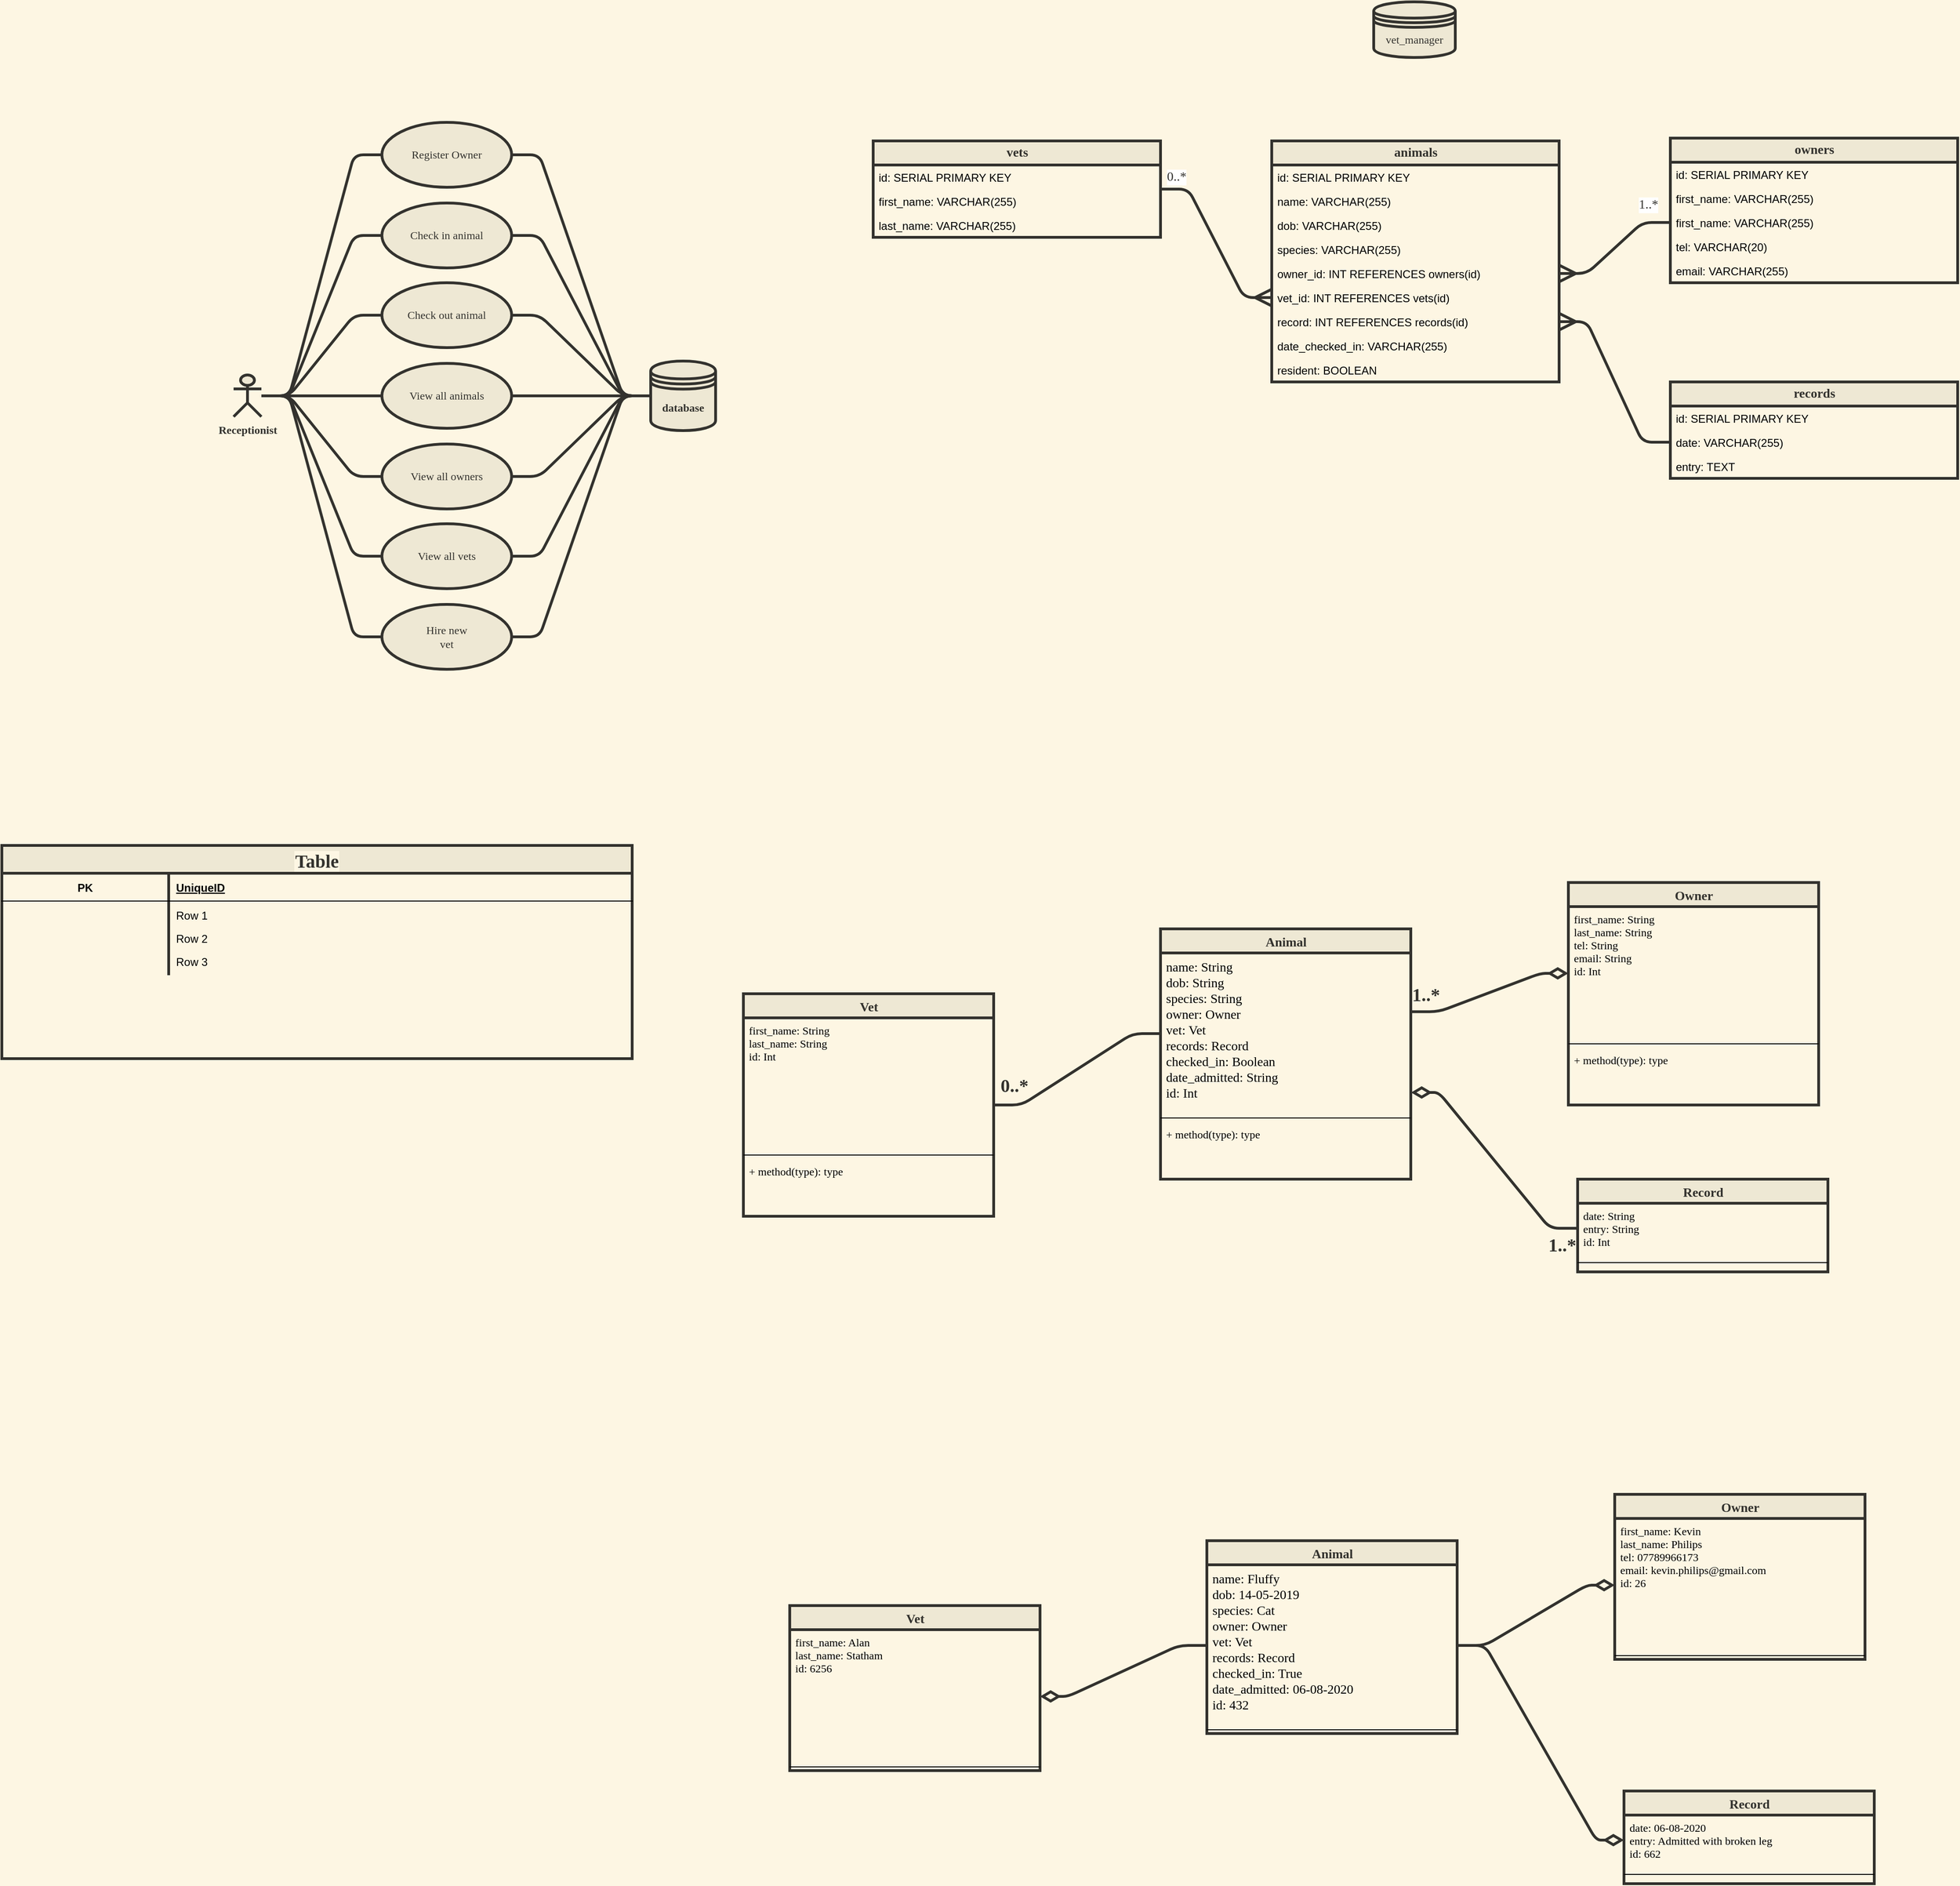 <mxfile version="13.5.1" type="device"><diagram id="C5RBs43oDa-KdzZeNtuy" name="Page-1"><mxGraphModel dx="2243" dy="1272" grid="1" gridSize="10" guides="1" tooltips="1" connect="1" arrows="1" fold="1" page="0" pageScale="1" pageWidth="827" pageHeight="1169" background="#FDF6E3" math="0" shadow="0"><root><mxCell id="WIyWlLk6GJQsqaUBKTNV-0"/><mxCell id="WIyWlLk6GJQsqaUBKTNV-1" parent="WIyWlLk6GJQsqaUBKTNV-0"/><mxCell id="1RXT4D18-en0XoJc-at3-24" style="edgeStyle=entityRelationEdgeStyle;orthogonalLoop=1;jettySize=auto;html=1;entryX=0;entryY=0.5;entryDx=0;entryDy=0;startSize=26;fontFamily=Calibri;fontColor=#33322E;strokeColor=#33322E;strokeWidth=3;sketch=0;endFill=0;endArrow=none;shadow=0;" edge="1" parent="WIyWlLk6GJQsqaUBKTNV-1" source="1RXT4D18-en0XoJc-at3-15" target="1RXT4D18-en0XoJc-at3-16"><mxGeometry relative="1" as="geometry"/></mxCell><mxCell id="1RXT4D18-en0XoJc-at3-25" style="edgeStyle=entityRelationEdgeStyle;orthogonalLoop=1;jettySize=auto;html=1;entryX=0;entryY=0.5;entryDx=0;entryDy=0;startSize=26;fontFamily=Calibri;fontColor=#33322E;strokeColor=#33322E;strokeWidth=3;sketch=0;endFill=0;endArrow=none;shadow=0;" edge="1" parent="WIyWlLk6GJQsqaUBKTNV-1" source="1RXT4D18-en0XoJc-at3-15" target="1RXT4D18-en0XoJc-at3-17"><mxGeometry relative="1" as="geometry"/></mxCell><mxCell id="1RXT4D18-en0XoJc-at3-26" style="edgeStyle=entityRelationEdgeStyle;orthogonalLoop=1;jettySize=auto;html=1;entryX=0;entryY=0.5;entryDx=0;entryDy=0;startSize=26;fontFamily=Calibri;fontColor=#33322E;strokeColor=#33322E;strokeWidth=3;sketch=0;endFill=0;endArrow=none;shadow=0;" edge="1" parent="WIyWlLk6GJQsqaUBKTNV-1" source="1RXT4D18-en0XoJc-at3-15" target="1RXT4D18-en0XoJc-at3-18"><mxGeometry relative="1" as="geometry"/></mxCell><mxCell id="1RXT4D18-en0XoJc-at3-27" style="edgeStyle=entityRelationEdgeStyle;orthogonalLoop=1;jettySize=auto;html=1;entryX=0;entryY=0.5;entryDx=0;entryDy=0;startSize=26;fontFamily=Calibri;fontColor=#33322E;strokeColor=#33322E;strokeWidth=3;sketch=0;endFill=0;endArrow=none;shadow=0;" edge="1" parent="WIyWlLk6GJQsqaUBKTNV-1" source="1RXT4D18-en0XoJc-at3-15" target="1RXT4D18-en0XoJc-at3-19"><mxGeometry relative="1" as="geometry"/></mxCell><mxCell id="1RXT4D18-en0XoJc-at3-28" style="edgeStyle=entityRelationEdgeStyle;orthogonalLoop=1;jettySize=auto;html=1;entryX=0;entryY=0.5;entryDx=0;entryDy=0;startSize=26;fontFamily=Calibri;fontColor=#33322E;strokeColor=#33322E;strokeWidth=3;sketch=0;endFill=0;endArrow=none;shadow=0;" edge="1" parent="WIyWlLk6GJQsqaUBKTNV-1" source="1RXT4D18-en0XoJc-at3-15" target="1RXT4D18-en0XoJc-at3-20"><mxGeometry relative="1" as="geometry"/></mxCell><mxCell id="1RXT4D18-en0XoJc-at3-29" style="edgeStyle=entityRelationEdgeStyle;orthogonalLoop=1;jettySize=auto;html=1;entryX=0;entryY=0.5;entryDx=0;entryDy=0;startSize=26;fontFamily=Calibri;fontColor=#33322E;strokeColor=#33322E;strokeWidth=3;sketch=0;endArrow=none;endFill=0;shadow=0;" edge="1" parent="WIyWlLk6GJQsqaUBKTNV-1" source="1RXT4D18-en0XoJc-at3-15" target="1RXT4D18-en0XoJc-at3-21"><mxGeometry relative="1" as="geometry"/></mxCell><mxCell id="1RXT4D18-en0XoJc-at3-30" style="orthogonalLoop=1;jettySize=auto;html=1;entryX=0;entryY=0.5;entryDx=0;entryDy=0;startSize=26;fontFamily=Calibri;fontColor=#33322E;strokeColor=#33322E;strokeWidth=3;sketch=0;elbow=vertical;endArrow=none;endFill=0;edgeStyle=entityRelationEdgeStyle;shadow=0;" edge="1" parent="WIyWlLk6GJQsqaUBKTNV-1" source="1RXT4D18-en0XoJc-at3-15" target="1RXT4D18-en0XoJc-at3-22"><mxGeometry relative="1" as="geometry"/></mxCell><mxCell id="1RXT4D18-en0XoJc-at3-15" value="&lt;b&gt;Receptionist&lt;br&gt;&lt;/b&gt;" style="shape=umlActor;verticalLabelPosition=bottom;verticalAlign=top;html=1;rounded=1;shadow=0;glass=0;sketch=0;startSize=26;strokeWidth=3;fillColor=#EEE8D4;fontFamily=Calibri;fontColor=#33322E;strokeColor=#33322E;" vertex="1" parent="WIyWlLk6GJQsqaUBKTNV-1"><mxGeometry x="90" y="882.5" width="30" height="45" as="geometry"/></mxCell><mxCell id="1RXT4D18-en0XoJc-at3-43" style="edgeStyle=entityRelationEdgeStyle;sketch=0;orthogonalLoop=1;jettySize=auto;html=1;entryX=0;entryY=0.5;entryDx=0;entryDy=0;startSize=26;endArrow=none;endFill=0;strokeColor=#33322E;strokeWidth=3;fontFamily=Calibri;fontColor=#33322E;shadow=0;" edge="1" parent="WIyWlLk6GJQsqaUBKTNV-1" source="1RXT4D18-en0XoJc-at3-16" target="1RXT4D18-en0XoJc-at3-36"><mxGeometry relative="1" as="geometry"/></mxCell><mxCell id="1RXT4D18-en0XoJc-at3-16" value="Register Owner" style="ellipse;whiteSpace=wrap;html=1;rounded=1;shadow=0;glass=0;sketch=0;startSize=26;strokeWidth=3;fillColor=#EEE8D4;fontFamily=Calibri;fontColor=#33322E;verticalAlign=middle;horizontal=1;labelPosition=center;verticalLabelPosition=middle;align=center;strokeColor=#33322E;" vertex="1" parent="WIyWlLk6GJQsqaUBKTNV-1"><mxGeometry x="250" y="610" width="140" height="70" as="geometry"/></mxCell><mxCell id="1RXT4D18-en0XoJc-at3-42" style="edgeStyle=entityRelationEdgeStyle;sketch=0;orthogonalLoop=1;jettySize=auto;html=1;entryX=0;entryY=0.5;entryDx=0;entryDy=0;startSize=26;endArrow=none;endFill=0;strokeColor=#33322E;strokeWidth=3;fontFamily=Calibri;fontColor=#33322E;shadow=0;" edge="1" parent="WIyWlLk6GJQsqaUBKTNV-1" source="1RXT4D18-en0XoJc-at3-17" target="1RXT4D18-en0XoJc-at3-36"><mxGeometry relative="1" as="geometry"/></mxCell><mxCell id="1RXT4D18-en0XoJc-at3-17" value="Check in animal" style="ellipse;whiteSpace=wrap;html=1;rounded=1;shadow=0;glass=0;sketch=0;startSize=26;strokeWidth=3;fillColor=#EEE8D4;fontFamily=Calibri;fontColor=#33322E;verticalAlign=middle;horizontal=1;labelPosition=center;verticalLabelPosition=middle;align=center;strokeColor=#33322E;" vertex="1" parent="WIyWlLk6GJQsqaUBKTNV-1"><mxGeometry x="250" y="697" width="140" height="70" as="geometry"/></mxCell><mxCell id="1RXT4D18-en0XoJc-at3-41" style="edgeStyle=entityRelationEdgeStyle;sketch=0;orthogonalLoop=1;jettySize=auto;html=1;entryX=0;entryY=0.5;entryDx=0;entryDy=0;startSize=26;endArrow=none;endFill=0;strokeColor=#33322E;strokeWidth=3;fontFamily=Calibri;fontColor=#33322E;shadow=0;" edge="1" parent="WIyWlLk6GJQsqaUBKTNV-1" source="1RXT4D18-en0XoJc-at3-18" target="1RXT4D18-en0XoJc-at3-36"><mxGeometry relative="1" as="geometry"/></mxCell><mxCell id="1RXT4D18-en0XoJc-at3-18" value="Check out animal" style="ellipse;whiteSpace=wrap;html=1;rounded=1;shadow=0;glass=0;sketch=0;startSize=26;strokeWidth=3;fillColor=#EEE8D4;fontFamily=Calibri;fontColor=#33322E;verticalAlign=middle;horizontal=1;labelPosition=center;verticalLabelPosition=middle;align=center;strokeColor=#33322E;" vertex="1" parent="WIyWlLk6GJQsqaUBKTNV-1"><mxGeometry x="250" y="783" width="140" height="70" as="geometry"/></mxCell><mxCell id="1RXT4D18-en0XoJc-at3-40" style="edgeStyle=entityRelationEdgeStyle;sketch=0;orthogonalLoop=1;jettySize=auto;html=1;entryX=0;entryY=0.5;entryDx=0;entryDy=0;startSize=26;endArrow=none;endFill=0;strokeColor=#33322E;strokeWidth=3;fontFamily=Calibri;fontColor=#33322E;shadow=0;" edge="1" parent="WIyWlLk6GJQsqaUBKTNV-1" source="1RXT4D18-en0XoJc-at3-19" target="1RXT4D18-en0XoJc-at3-36"><mxGeometry relative="1" as="geometry"/></mxCell><mxCell id="1RXT4D18-en0XoJc-at3-19" value="View all animals" style="ellipse;whiteSpace=wrap;html=1;rounded=1;shadow=0;glass=0;sketch=0;startSize=26;strokeWidth=3;fillColor=#EEE8D4;fontFamily=Calibri;fontColor=#33322E;verticalAlign=middle;horizontal=1;labelPosition=center;verticalLabelPosition=middle;align=center;strokeColor=#33322E;" vertex="1" parent="WIyWlLk6GJQsqaUBKTNV-1"><mxGeometry x="250" y="870" width="140" height="70" as="geometry"/></mxCell><mxCell id="1RXT4D18-en0XoJc-at3-39" style="edgeStyle=entityRelationEdgeStyle;sketch=0;orthogonalLoop=1;jettySize=auto;html=1;entryX=0;entryY=0.5;entryDx=0;entryDy=0;startSize=26;endArrow=none;endFill=0;strokeColor=#33322E;strokeWidth=3;fontFamily=Calibri;fontColor=#33322E;shadow=0;" edge="1" parent="WIyWlLk6GJQsqaUBKTNV-1" source="1RXT4D18-en0XoJc-at3-20" target="1RXT4D18-en0XoJc-at3-36"><mxGeometry relative="1" as="geometry"/></mxCell><mxCell id="1RXT4D18-en0XoJc-at3-20" value="View all owners" style="ellipse;whiteSpace=wrap;html=1;rounded=1;shadow=0;glass=0;sketch=0;startSize=26;strokeWidth=3;fillColor=#EEE8D4;fontFamily=Calibri;fontColor=#33322E;verticalAlign=middle;horizontal=1;labelPosition=center;verticalLabelPosition=middle;align=center;strokeColor=#33322E;" vertex="1" parent="WIyWlLk6GJQsqaUBKTNV-1"><mxGeometry x="250" y="957" width="140" height="70" as="geometry"/></mxCell><mxCell id="1RXT4D18-en0XoJc-at3-38" style="edgeStyle=entityRelationEdgeStyle;sketch=0;orthogonalLoop=1;jettySize=auto;html=1;entryX=0;entryY=0.5;entryDx=0;entryDy=0;startSize=26;endArrow=none;endFill=0;strokeColor=#33322E;strokeWidth=3;fontFamily=Calibri;fontColor=#33322E;shadow=0;" edge="1" parent="WIyWlLk6GJQsqaUBKTNV-1" source="1RXT4D18-en0XoJc-at3-21" target="1RXT4D18-en0XoJc-at3-36"><mxGeometry relative="1" as="geometry"/></mxCell><mxCell id="1RXT4D18-en0XoJc-at3-21" value="View all vets" style="ellipse;whiteSpace=wrap;html=1;rounded=1;shadow=0;glass=0;sketch=0;startSize=26;strokeWidth=3;fillColor=#EEE8D4;fontFamily=Calibri;fontColor=#33322E;verticalAlign=middle;horizontal=1;labelPosition=center;verticalLabelPosition=middle;align=center;strokeColor=#33322E;" vertex="1" parent="WIyWlLk6GJQsqaUBKTNV-1"><mxGeometry x="250" y="1043" width="140" height="70" as="geometry"/></mxCell><mxCell id="1RXT4D18-en0XoJc-at3-37" style="edgeStyle=entityRelationEdgeStyle;sketch=0;orthogonalLoop=1;jettySize=auto;html=1;entryX=0;entryY=0.5;entryDx=0;entryDy=0;startSize=26;endArrow=none;endFill=0;strokeColor=#33322E;strokeWidth=3;fontFamily=Calibri;fontColor=#33322E;shadow=0;" edge="1" parent="WIyWlLk6GJQsqaUBKTNV-1" source="1RXT4D18-en0XoJc-at3-22" target="1RXT4D18-en0XoJc-at3-36"><mxGeometry relative="1" as="geometry"/></mxCell><mxCell id="1RXT4D18-en0XoJc-at3-22" value="Hire new &lt;br&gt;vet" style="ellipse;whiteSpace=wrap;html=1;rounded=1;shadow=0;glass=0;sketch=0;startSize=26;strokeWidth=3;fillColor=#EEE8D4;fontFamily=Calibri;fontColor=#33322E;verticalAlign=middle;horizontal=1;labelPosition=center;verticalLabelPosition=middle;align=center;strokeColor=#33322E;" vertex="1" parent="WIyWlLk6GJQsqaUBKTNV-1"><mxGeometry x="250" y="1130" width="140" height="70" as="geometry"/></mxCell><mxCell id="1RXT4D18-en0XoJc-at3-36" value="database" style="shape=datastore;whiteSpace=wrap;html=1;rounded=1;shadow=0;glass=0;sketch=0;startSize=26;strokeColor=#33322E;strokeWidth=3;fillColor=#EEE8D4;fontFamily=Calibri;fontColor=#33322E;fontStyle=1" vertex="1" parent="WIyWlLk6GJQsqaUBKTNV-1"><mxGeometry x="540" y="867.5" width="70" height="75" as="geometry"/></mxCell><mxCell id="1RXT4D18-en0XoJc-at3-44" value="vet_manager" style="shape=datastore;whiteSpace=wrap;html=1;rounded=1;shadow=0;glass=0;sketch=0;startSize=26;strokeColor=#33322E;strokeWidth=3;fontFamily=Calibri;fontColor=#33322E;fillColor=#EEE8D4;" vertex="1" parent="WIyWlLk6GJQsqaUBKTNV-1"><mxGeometry x="1320" y="480" width="88" height="60" as="geometry"/></mxCell><mxCell id="1RXT4D18-en0XoJc-at3-56" value="&lt;b style=&quot;font-size: 14px;&quot;&gt;animals&lt;/b&gt;" style="swimlane;fontStyle=0;childLayout=stackLayout;horizontal=1;startSize=26;horizontalStack=0;resizeParent=1;resizeParentMax=0;resizeLast=0;collapsible=1;marginBottom=0;rounded=0;shadow=0;glass=0;sketch=0;strokeColor=#33322E;strokeWidth=3;fontFamily=Calibri;fontColor=#33322E;html=1;fontSize=14;fillColor=#EEE8D4;" vertex="1" parent="WIyWlLk6GJQsqaUBKTNV-1"><mxGeometry x="1210" y="630" width="310" height="260" as="geometry"><mxRectangle x="880" y="630" width="50" height="26" as="alternateBounds"/></mxGeometry></mxCell><mxCell id="1RXT4D18-en0XoJc-at3-57" value="id: SERIAL PRIMARY KEY" style="text;strokeColor=none;fillColor=none;align=left;verticalAlign=top;spacingLeft=4;spacingRight=4;overflow=hidden;rotatable=0;points=[[0,0.5],[1,0.5]];portConstraint=eastwest;" vertex="1" parent="1RXT4D18-en0XoJc-at3-56"><mxGeometry y="26" width="310" height="26" as="geometry"/></mxCell><mxCell id="1RXT4D18-en0XoJc-at3-58" value="name: VARCHAR(255)" style="text;strokeColor=none;fillColor=none;align=left;verticalAlign=top;spacingLeft=4;spacingRight=4;overflow=hidden;rotatable=0;points=[[0,0.5],[1,0.5]];portConstraint=eastwest;" vertex="1" parent="1RXT4D18-en0XoJc-at3-56"><mxGeometry y="52" width="310" height="26" as="geometry"/></mxCell><mxCell id="1RXT4D18-en0XoJc-at3-59" value="dob: VARCHAR(255)" style="text;strokeColor=none;fillColor=none;align=left;verticalAlign=top;spacingLeft=4;spacingRight=4;overflow=hidden;rotatable=0;points=[[0,0.5],[1,0.5]];portConstraint=eastwest;" vertex="1" parent="1RXT4D18-en0XoJc-at3-56"><mxGeometry y="78" width="310" height="26" as="geometry"/></mxCell><mxCell id="1RXT4D18-en0XoJc-at3-60" value="species: VARCHAR(255)" style="text;strokeColor=none;fillColor=none;align=left;verticalAlign=top;spacingLeft=4;spacingRight=4;overflow=hidden;rotatable=0;points=[[0,0.5],[1,0.5]];portConstraint=eastwest;" vertex="1" parent="1RXT4D18-en0XoJc-at3-56"><mxGeometry y="104" width="310" height="26" as="geometry"/></mxCell><mxCell id="1RXT4D18-en0XoJc-at3-61" value="owner_id: INT REFERENCES owners(id)" style="text;strokeColor=none;fillColor=none;align=left;verticalAlign=top;spacingLeft=4;spacingRight=4;overflow=hidden;rotatable=0;points=[[0,0.5],[1,0.5]];portConstraint=eastwest;" vertex="1" parent="1RXT4D18-en0XoJc-at3-56"><mxGeometry y="130" width="310" height="26" as="geometry"/></mxCell><mxCell id="1RXT4D18-en0XoJc-at3-62" value="vet_id: INT REFERENCES vets(id)" style="text;strokeColor=none;fillColor=none;align=left;verticalAlign=top;spacingLeft=4;spacingRight=4;overflow=hidden;rotatable=0;points=[[0,0.5],[1,0.5]];portConstraint=eastwest;" vertex="1" parent="1RXT4D18-en0XoJc-at3-56"><mxGeometry y="156" width="310" height="26" as="geometry"/></mxCell><mxCell id="1RXT4D18-en0XoJc-at3-63" value="record: INT REFERENCES records(id)" style="text;strokeColor=none;fillColor=none;align=left;verticalAlign=top;spacingLeft=4;spacingRight=4;overflow=hidden;rotatable=0;points=[[0,0.5],[1,0.5]];portConstraint=eastwest;" vertex="1" parent="1RXT4D18-en0XoJc-at3-56"><mxGeometry y="182" width="310" height="26" as="geometry"/></mxCell><mxCell id="1RXT4D18-en0XoJc-at3-76" value="date_checked_in: VARCHAR(255)" style="text;strokeColor=none;fillColor=none;align=left;verticalAlign=top;spacingLeft=4;spacingRight=4;overflow=hidden;rotatable=0;points=[[0,0.5],[1,0.5]];portConstraint=eastwest;" vertex="1" parent="1RXT4D18-en0XoJc-at3-56"><mxGeometry y="208" width="310" height="26" as="geometry"/></mxCell><mxCell id="1RXT4D18-en0XoJc-at3-77" value="resident: BOOLEAN" style="text;strokeColor=none;fillColor=none;align=left;verticalAlign=top;spacingLeft=4;spacingRight=4;overflow=hidden;rotatable=0;points=[[0,0.5],[1,0.5]];portConstraint=eastwest;" vertex="1" parent="1RXT4D18-en0XoJc-at3-56"><mxGeometry y="234" width="310" height="26" as="geometry"/></mxCell><mxCell id="1RXT4D18-en0XoJc-at3-80" style="edgeStyle=entityRelationEdgeStyle;sketch=0;orthogonalLoop=1;jettySize=auto;html=1;entryX=0;entryY=0.5;entryDx=0;entryDy=0;shadow=0;startSize=26;endArrow=ERmany;endFill=0;strokeColor=#33322E;strokeWidth=3;fontFamily=Calibri;fontSize=14;fontColor=#33322E;endSize=14;" edge="1" parent="WIyWlLk6GJQsqaUBKTNV-1" source="1RXT4D18-en0XoJc-at3-52" target="1RXT4D18-en0XoJc-at3-62"><mxGeometry relative="1" as="geometry"/></mxCell><mxCell id="1RXT4D18-en0XoJc-at3-84" value="0..*" style="edgeLabel;html=1;align=center;verticalAlign=middle;resizable=0;points=[];fontSize=14;fontFamily=Calibri;fontColor=#33322E;" vertex="1" connectable="0" parent="1RXT4D18-en0XoJc-at3-80"><mxGeometry x="-0.82" y="1" relative="1" as="geometry"><mxPoint y="-12" as="offset"/></mxGeometry></mxCell><mxCell id="1RXT4D18-en0XoJc-at3-52" value="&lt;b style=&quot;font-size: 14px;&quot;&gt;vets&lt;/b&gt;" style="swimlane;fontStyle=0;childLayout=stackLayout;horizontal=1;startSize=26;horizontalStack=0;resizeParent=1;resizeParentMax=0;resizeLast=0;collapsible=1;marginBottom=0;rounded=0;shadow=0;glass=0;sketch=0;strokeColor=#33322E;strokeWidth=3;fontFamily=Calibri;fontColor=#33322E;html=1;fontSize=14;fillColor=#EEE8D4;" vertex="1" parent="WIyWlLk6GJQsqaUBKTNV-1"><mxGeometry x="780" y="630" width="310" height="104" as="geometry"><mxRectangle x="880" y="630" width="50" height="26" as="alternateBounds"/></mxGeometry></mxCell><mxCell id="1RXT4D18-en0XoJc-at3-53" value="id: SERIAL PRIMARY KEY" style="text;strokeColor=none;fillColor=none;align=left;verticalAlign=top;spacingLeft=4;spacingRight=4;overflow=hidden;rotatable=0;points=[[0,0.5],[1,0.5]];portConstraint=eastwest;" vertex="1" parent="1RXT4D18-en0XoJc-at3-52"><mxGeometry y="26" width="310" height="26" as="geometry"/></mxCell><mxCell id="1RXT4D18-en0XoJc-at3-54" value="first_name: VARCHAR(255)" style="text;strokeColor=none;fillColor=none;align=left;verticalAlign=top;spacingLeft=4;spacingRight=4;overflow=hidden;rotatable=0;points=[[0,0.5],[1,0.5]];portConstraint=eastwest;" vertex="1" parent="1RXT4D18-en0XoJc-at3-52"><mxGeometry y="52" width="310" height="26" as="geometry"/></mxCell><mxCell id="1RXT4D18-en0XoJc-at3-55" value="last_name: VARCHAR(255)" style="text;strokeColor=none;fillColor=none;align=left;verticalAlign=top;spacingLeft=4;spacingRight=4;overflow=hidden;rotatable=0;points=[[0,0.5],[1,0.5]];portConstraint=eastwest;" vertex="1" parent="1RXT4D18-en0XoJc-at3-52"><mxGeometry y="78" width="310" height="26" as="geometry"/></mxCell><mxCell id="1RXT4D18-en0XoJc-at3-68" value="&lt;b style=&quot;font-size: 14px;&quot;&gt;owners&lt;/b&gt;" style="swimlane;fontStyle=0;childLayout=stackLayout;horizontal=1;startSize=26;horizontalStack=0;resizeParent=1;resizeParentMax=0;resizeLast=0;collapsible=1;marginBottom=0;rounded=0;shadow=0;glass=0;sketch=0;strokeColor=#33322E;strokeWidth=3;fontFamily=Calibri;fontColor=#33322E;html=1;fontSize=14;fillColor=#EEE8D4;" vertex="1" parent="WIyWlLk6GJQsqaUBKTNV-1"><mxGeometry x="1640" y="627" width="310" height="156" as="geometry"><mxRectangle x="880" y="630" width="50" height="26" as="alternateBounds"/></mxGeometry></mxCell><mxCell id="1RXT4D18-en0XoJc-at3-69" value="id: SERIAL PRIMARY KEY" style="text;strokeColor=none;fillColor=none;align=left;verticalAlign=top;spacingLeft=4;spacingRight=4;overflow=hidden;rotatable=0;points=[[0,0.5],[1,0.5]];portConstraint=eastwest;" vertex="1" parent="1RXT4D18-en0XoJc-at3-68"><mxGeometry y="26" width="310" height="26" as="geometry"/></mxCell><mxCell id="1RXT4D18-en0XoJc-at3-70" value="first_name: VARCHAR(255)" style="text;strokeColor=none;fillColor=none;align=left;verticalAlign=top;spacingLeft=4;spacingRight=4;overflow=hidden;rotatable=0;points=[[0,0.5],[1,0.5]];portConstraint=eastwest;" vertex="1" parent="1RXT4D18-en0XoJc-at3-68"><mxGeometry y="52" width="310" height="26" as="geometry"/></mxCell><mxCell id="1RXT4D18-en0XoJc-at3-71" value="first_name: VARCHAR(255)" style="text;strokeColor=none;fillColor=none;align=left;verticalAlign=top;spacingLeft=4;spacingRight=4;overflow=hidden;rotatable=0;points=[[0,0.5],[1,0.5]];portConstraint=eastwest;" vertex="1" parent="1RXT4D18-en0XoJc-at3-68"><mxGeometry y="78" width="310" height="26" as="geometry"/></mxCell><mxCell id="1RXT4D18-en0XoJc-at3-72" value="tel: VARCHAR(20)" style="text;strokeColor=none;fillColor=none;align=left;verticalAlign=top;spacingLeft=4;spacingRight=4;overflow=hidden;rotatable=0;points=[[0,0.5],[1,0.5]];portConstraint=eastwest;" vertex="1" parent="1RXT4D18-en0XoJc-at3-68"><mxGeometry y="104" width="310" height="26" as="geometry"/></mxCell><mxCell id="1RXT4D18-en0XoJc-at3-73" value="email: VARCHAR(255)" style="text;strokeColor=none;fillColor=none;align=left;verticalAlign=top;spacingLeft=4;spacingRight=4;overflow=hidden;rotatable=0;points=[[0,0.5],[1,0.5]];portConstraint=eastwest;" vertex="1" parent="1RXT4D18-en0XoJc-at3-68"><mxGeometry y="130" width="310" height="26" as="geometry"/></mxCell><mxCell id="1RXT4D18-en0XoJc-at3-83" style="edgeStyle=entityRelationEdgeStyle;sketch=0;orthogonalLoop=1;jettySize=auto;html=1;shadow=0;startSize=38;endArrow=ERmany;endFill=0;strokeColor=#33322E;strokeWidth=3;fontFamily=Calibri;fontSize=14;fontColor=#33322E;endSize=14;" edge="1" parent="WIyWlLk6GJQsqaUBKTNV-1" source="1RXT4D18-en0XoJc-at3-71" target="1RXT4D18-en0XoJc-at3-61"><mxGeometry relative="1" as="geometry"/></mxCell><mxCell id="1RXT4D18-en0XoJc-at3-85" value="1..*" style="edgeLabel;html=1;align=center;verticalAlign=middle;resizable=0;points=[];fontSize=14;fontFamily=Calibri;fontColor=#33322E;" vertex="1" connectable="0" parent="WIyWlLk6GJQsqaUBKTNV-1"><mxGeometry x="1119.997" y="670.0" as="geometry"><mxPoint x="496" y="29" as="offset"/></mxGeometry></mxCell><mxCell id="1RXT4D18-en0XoJc-at3-98" style="sketch=0;orthogonalLoop=1;jettySize=auto;html=1;shadow=0;startArrow=none;startFill=0;startSize=39;endArrow=diamondThin;endFill=0;endSize=14;strokeColor=#33322E;strokeWidth=3;fontFamily=Calibri;fontSize=14;fontColor=#33322E;edgeStyle=entityRelationEdgeStyle;entryX=0;entryY=0.5;entryDx=0;entryDy=0;exitX=1.001;exitY=0.364;exitDx=0;exitDy=0;exitPerimeter=0;" edge="1" parent="WIyWlLk6GJQsqaUBKTNV-1" source="1RXT4D18-en0XoJc-at3-87" target="1RXT4D18-en0XoJc-at3-91"><mxGeometry relative="1" as="geometry"><mxPoint x="1420" y="1580" as="sourcePoint"/><mxPoint x="1340" y="1700" as="targetPoint"/></mxGeometry></mxCell><mxCell id="1RXT4D18-en0XoJc-at3-99" value="&lt;b&gt;&lt;font style=&quot;font-size: 20px&quot;&gt;1..*&lt;/font&gt;&lt;/b&gt;" style="edgeLabel;html=1;align=center;verticalAlign=middle;resizable=0;points=[];fontSize=14;fontFamily=Calibri;fontColor=#33322E;labelBackgroundColor=#FDF6E3;" vertex="1" connectable="0" parent="1RXT4D18-en0XoJc-at3-98"><mxGeometry x="-0.798" y="-4" relative="1" as="geometry"><mxPoint x="-3" y="-24" as="offset"/></mxGeometry></mxCell><mxCell id="1RXT4D18-en0XoJc-at3-100" style="edgeStyle=entityRelationEdgeStyle;sketch=0;orthogonalLoop=1;jettySize=auto;html=1;entryX=0;entryY=0.5;entryDx=0;entryDy=0;shadow=0;startArrow=none;startFill=0;startSize=39;endArrow=none;endFill=0;endSize=14;strokeColor=#33322E;strokeWidth=3;fontFamily=Calibri;fontSize=14;fontColor=#33322E;" edge="1" parent="WIyWlLk6GJQsqaUBKTNV-1" source="1RXT4D18-en0XoJc-at3-94" target="1RXT4D18-en0XoJc-at3-87"><mxGeometry relative="1" as="geometry"/></mxCell><mxCell id="1RXT4D18-en0XoJc-at3-103" value="&lt;font style=&quot;font-size: 20px&quot;&gt;0..*&lt;/font&gt;" style="edgeLabel;html=1;align=center;verticalAlign=middle;resizable=0;points=[];fontSize=14;fontFamily=Calibri;fontColor=#33322E;labelBackgroundColor=#FDF6E3;fontStyle=1" vertex="1" connectable="0" parent="1RXT4D18-en0XoJc-at3-100"><mxGeometry x="-0.817" y="-1" relative="1" as="geometry"><mxPoint x="3.53" y="-23" as="offset"/></mxGeometry></mxCell><mxCell id="1RXT4D18-en0XoJc-at3-90" value="Owner" style="swimlane;fontStyle=1;align=center;verticalAlign=top;childLayout=stackLayout;horizontal=1;startSize=26;horizontalStack=0;resizeParent=1;resizeParentMax=0;resizeLast=0;collapsible=1;marginBottom=0;rounded=0;shadow=0;glass=0;sketch=0;strokeColor=#33322E;strokeWidth=3;fontFamily=Calibri;fontSize=14;fontColor=#33322E;html=1;fillColor=#EEE8D4;" vertex="1" parent="WIyWlLk6GJQsqaUBKTNV-1"><mxGeometry x="1530" y="1430" width="270" height="240" as="geometry"/></mxCell><mxCell id="1RXT4D18-en0XoJc-at3-91" value="first_name: String&#10;last_name: String&#10;tel: String&#10;email: String&#10;id: Int" style="text;strokeColor=none;fillColor=none;align=left;verticalAlign=top;spacingLeft=4;spacingRight=4;overflow=hidden;rotatable=0;points=[[0,0.5],[1,0.5]];portConstraint=eastwest;spacingBottom=0;fontFamily=Calibri;" vertex="1" parent="1RXT4D18-en0XoJc-at3-90"><mxGeometry y="26" width="270" height="144" as="geometry"/></mxCell><mxCell id="1RXT4D18-en0XoJc-at3-92" value="" style="line;strokeWidth=1;fillColor=none;align=left;verticalAlign=middle;spacingTop=-1;spacingLeft=3;spacingRight=3;rotatable=0;labelPosition=right;points=[];portConstraint=eastwest;" vertex="1" parent="1RXT4D18-en0XoJc-at3-90"><mxGeometry y="170" width="270" height="8" as="geometry"/></mxCell><mxCell id="1RXT4D18-en0XoJc-at3-93" value="+ method(type): type" style="text;strokeColor=none;fillColor=none;align=left;verticalAlign=top;spacingLeft=4;spacingRight=4;overflow=hidden;rotatable=0;points=[[0,0.5],[1,0.5]];portConstraint=eastwest;fontFamily=Calibri;" vertex="1" parent="1RXT4D18-en0XoJc-at3-90"><mxGeometry y="178" width="270" height="62" as="geometry"/></mxCell><mxCell id="1RXT4D18-en0XoJc-at3-94" value="Vet" style="swimlane;fontStyle=1;align=center;verticalAlign=top;childLayout=stackLayout;horizontal=1;startSize=26;horizontalStack=0;resizeParent=1;resizeParentMax=0;resizeLast=0;collapsible=1;marginBottom=0;rounded=0;shadow=0;glass=0;sketch=0;strokeColor=#33322E;strokeWidth=3;fontFamily=Calibri;fontSize=14;fontColor=#33322E;html=1;fillColor=#EEE8D4;" vertex="1" parent="WIyWlLk6GJQsqaUBKTNV-1"><mxGeometry x="640" y="1550" width="270" height="240" as="geometry"/></mxCell><mxCell id="1RXT4D18-en0XoJc-at3-95" value="first_name: String&#10;last_name: String&#10;id: Int" style="text;strokeColor=none;fillColor=none;align=left;verticalAlign=top;spacingLeft=4;spacingRight=4;overflow=hidden;rotatable=0;points=[[0,0.5],[1,0.5]];portConstraint=eastwest;spacingBottom=0;fontFamily=Calibri;" vertex="1" parent="1RXT4D18-en0XoJc-at3-94"><mxGeometry y="26" width="270" height="144" as="geometry"/></mxCell><mxCell id="1RXT4D18-en0XoJc-at3-96" value="" style="line;strokeWidth=1;fillColor=none;align=left;verticalAlign=middle;spacingTop=-1;spacingLeft=3;spacingRight=3;rotatable=0;labelPosition=right;points=[];portConstraint=eastwest;" vertex="1" parent="1RXT4D18-en0XoJc-at3-94"><mxGeometry y="170" width="270" height="8" as="geometry"/></mxCell><mxCell id="1RXT4D18-en0XoJc-at3-97" value="+ method(type): type" style="text;strokeColor=none;fillColor=none;align=left;verticalAlign=top;spacingLeft=4;spacingRight=4;overflow=hidden;rotatable=0;points=[[0,0.5],[1,0.5]];portConstraint=eastwest;fontFamily=Calibri;" vertex="1" parent="1RXT4D18-en0XoJc-at3-94"><mxGeometry y="178" width="270" height="62" as="geometry"/></mxCell><mxCell id="1RXT4D18-en0XoJc-at3-104" value="&lt;b style=&quot;font-size: 14px&quot;&gt;records&lt;/b&gt;" style="swimlane;fontStyle=0;childLayout=stackLayout;horizontal=1;startSize=26;horizontalStack=0;resizeParent=1;resizeParentMax=0;resizeLast=0;collapsible=1;marginBottom=0;rounded=0;shadow=0;glass=0;sketch=0;strokeColor=#33322E;strokeWidth=3;fontFamily=Calibri;fontColor=#33322E;html=1;fontSize=14;fillColor=#EEE8D4;" vertex="1" parent="WIyWlLk6GJQsqaUBKTNV-1"><mxGeometry x="1640" y="890" width="310" height="104" as="geometry"><mxRectangle x="880" y="630" width="50" height="26" as="alternateBounds"/></mxGeometry></mxCell><mxCell id="1RXT4D18-en0XoJc-at3-105" value="id: SERIAL PRIMARY KEY" style="text;strokeColor=none;fillColor=none;align=left;verticalAlign=top;spacingLeft=4;spacingRight=4;overflow=hidden;rotatable=0;points=[[0,0.5],[1,0.5]];portConstraint=eastwest;" vertex="1" parent="1RXT4D18-en0XoJc-at3-104"><mxGeometry y="26" width="310" height="26" as="geometry"/></mxCell><mxCell id="1RXT4D18-en0XoJc-at3-107" value="date: VARCHAR(255)" style="text;strokeColor=none;fillColor=none;align=left;verticalAlign=top;spacingLeft=4;spacingRight=4;overflow=hidden;rotatable=0;points=[[0,0.5],[1,0.5]];portConstraint=eastwest;" vertex="1" parent="1RXT4D18-en0XoJc-at3-104"><mxGeometry y="52" width="310" height="26" as="geometry"/></mxCell><mxCell id="1RXT4D18-en0XoJc-at3-108" value="entry: TEXT" style="text;strokeColor=none;fillColor=none;align=left;verticalAlign=top;spacingLeft=4;spacingRight=4;overflow=hidden;rotatable=0;points=[[0,0.5],[1,0.5]];portConstraint=eastwest;" vertex="1" parent="1RXT4D18-en0XoJc-at3-104"><mxGeometry y="78" width="310" height="26" as="geometry"/></mxCell><mxCell id="1RXT4D18-en0XoJc-at3-110" style="edgeStyle=entityRelationEdgeStyle;sketch=0;orthogonalLoop=1;jettySize=auto;html=1;shadow=0;startArrow=none;startFill=0;startSize=39;endArrow=ERmany;endFill=0;endSize=14;strokeColor=#33322E;strokeWidth=3;fontFamily=Calibri;fontSize=14;fontColor=#33322E;" edge="1" parent="WIyWlLk6GJQsqaUBKTNV-1" source="1RXT4D18-en0XoJc-at3-107" target="1RXT4D18-en0XoJc-at3-63"><mxGeometry relative="1" as="geometry"/></mxCell><mxCell id="1RXT4D18-en0XoJc-at3-117" style="sketch=0;orthogonalLoop=1;jettySize=auto;html=1;shadow=0;startArrow=diamondThin;startFill=0;endArrow=none;endFill=0;strokeColor=#33322E;strokeWidth=3;fontFamily=Calibri;fontSize=14;fontColor=#33322E;edgeStyle=entityRelationEdgeStyle;jumpSize=6;jumpStyle=none;anchorPointDirection=1;snapToPoint=0;fixDash=0;editable=1;bendable=1;comic=0;arcSize=20;endSize=14;targetPerimeterSpacing=0;startSize=14;exitX=1.001;exitY=0.865;exitDx=0;exitDy=0;exitPerimeter=0;entryX=0;entryY=0.5;entryDx=0;entryDy=0;" edge="1" parent="WIyWlLk6GJQsqaUBKTNV-1" source="1RXT4D18-en0XoJc-at3-87" target="1RXT4D18-en0XoJc-at3-112"><mxGeometry relative="1" as="geometry"><mxPoint x="1370" y="1660" as="sourcePoint"/><mxPoint x="1380" y="1850" as="targetPoint"/></mxGeometry></mxCell><mxCell id="1RXT4D18-en0XoJc-at3-119" value="1..*" style="edgeLabel;html=1;align=center;verticalAlign=middle;resizable=0;points=[];fontSize=20;fontFamily=Calibri;fontColor=#33322E;fontStyle=1;labelBackgroundColor=#FDF6E3;" vertex="1" connectable="0" parent="1RXT4D18-en0XoJc-at3-117"><mxGeometry x="0.827" y="5" relative="1" as="geometry"><mxPoint x="4.86" y="22" as="offset"/></mxGeometry></mxCell><mxCell id="1RXT4D18-en0XoJc-at3-86" value="Animal" style="swimlane;fontStyle=1;align=center;verticalAlign=top;childLayout=stackLayout;horizontal=1;startSize=26;horizontalStack=0;resizeParent=1;resizeParentMax=0;resizeLast=0;collapsible=1;marginBottom=0;rounded=0;shadow=0;glass=0;sketch=0;strokeColor=#33322E;strokeWidth=3;fontFamily=Calibri;fontSize=14;fontColor=#33322E;html=1;fillColor=#EEE8D4;" vertex="1" parent="WIyWlLk6GJQsqaUBKTNV-1"><mxGeometry x="1090" y="1480" width="270" height="270" as="geometry"/></mxCell><mxCell id="1RXT4D18-en0XoJc-at3-87" value="name: String&#10;dob: String&#10;species: String&#10;owner: Owner&#10;vet: Vet&#10;records: Record&#10;checked_in: Boolean&#10;date_admitted: String&#10;id: Int" style="text;strokeColor=none;fillColor=none;align=left;verticalAlign=top;spacingLeft=4;spacingRight=4;overflow=hidden;rotatable=0;points=[[0,0.5],[1,0.5]];portConstraint=eastwest;spacingBottom=0;perimeterSpacing=0;fontFamily=Calibri;fontSize=14;" vertex="1" parent="1RXT4D18-en0XoJc-at3-86"><mxGeometry y="26" width="270" height="174" as="geometry"/></mxCell><mxCell id="1RXT4D18-en0XoJc-at3-88" value="" style="line;strokeWidth=1;fillColor=none;align=left;verticalAlign=middle;spacingTop=-1;spacingLeft=3;spacingRight=3;rotatable=0;labelPosition=right;points=[];portConstraint=eastwest;" vertex="1" parent="1RXT4D18-en0XoJc-at3-86"><mxGeometry y="200" width="270" height="8" as="geometry"/></mxCell><mxCell id="1RXT4D18-en0XoJc-at3-89" value="+ method(type): type" style="text;strokeColor=none;fillColor=none;align=left;verticalAlign=top;spacingLeft=4;spacingRight=4;overflow=hidden;rotatable=0;points=[[0,0.5],[1,0.5]];portConstraint=eastwest;fontFamily=Calibri;" vertex="1" parent="1RXT4D18-en0XoJc-at3-86"><mxGeometry y="208" width="270" height="62" as="geometry"/></mxCell><mxCell id="1RXT4D18-en0XoJc-at3-111" value="Record" style="swimlane;fontStyle=1;align=center;verticalAlign=top;childLayout=stackLayout;horizontal=1;startSize=26;horizontalStack=0;resizeParent=1;resizeParentMax=0;resizeLast=0;collapsible=1;marginBottom=0;rounded=0;shadow=0;glass=0;sketch=0;strokeColor=#33322E;strokeWidth=3;fontFamily=Calibri;fontSize=14;fontColor=#33322E;html=1;fillColor=#EEE8D4;" vertex="1" parent="WIyWlLk6GJQsqaUBKTNV-1"><mxGeometry x="1540" y="1750" width="270" height="100" as="geometry"/></mxCell><mxCell id="1RXT4D18-en0XoJc-at3-112" value="date: String&#10;entry: String&#10;id: Int" style="text;strokeColor=none;fillColor=none;align=left;verticalAlign=top;spacingLeft=4;spacingRight=4;overflow=hidden;rotatable=0;points=[[0,0.5],[1,0.5]];portConstraint=eastwest;spacingBottom=0;fontFamily=Calibri;" vertex="1" parent="1RXT4D18-en0XoJc-at3-111"><mxGeometry y="26" width="270" height="54" as="geometry"/></mxCell><mxCell id="1RXT4D18-en0XoJc-at3-113" value="" style="line;strokeWidth=1;fillColor=none;align=left;verticalAlign=middle;spacingTop=-1;spacingLeft=3;spacingRight=3;rotatable=0;labelPosition=right;points=[];portConstraint=eastwest;fontFamily=Calibri;" vertex="1" parent="1RXT4D18-en0XoJc-at3-111"><mxGeometry y="80" width="270" height="20" as="geometry"/></mxCell><mxCell id="1RXT4D18-en0XoJc-at3-124" value="Owner" style="swimlane;fontStyle=1;align=center;verticalAlign=top;childLayout=stackLayout;horizontal=1;startSize=26;horizontalStack=0;resizeParent=1;resizeParentMax=0;resizeLast=0;collapsible=1;marginBottom=0;rounded=0;shadow=0;glass=0;sketch=0;strokeColor=#33322E;strokeWidth=3;fontFamily=Calibri;fontSize=14;fontColor=#33322E;html=1;fillColor=#EEE8D4;" vertex="1" parent="WIyWlLk6GJQsqaUBKTNV-1"><mxGeometry x="1580" y="2090" width="270" height="178" as="geometry"/></mxCell><mxCell id="1RXT4D18-en0XoJc-at3-125" value="first_name: Kevin&#10;last_name: Philips&#10;tel: 07789966173&#10;email: kevin.philips@gmail.com&#10;id: 26" style="text;strokeColor=none;fillColor=none;align=left;verticalAlign=top;spacingLeft=4;spacingRight=4;overflow=hidden;rotatable=0;points=[[0,0.5],[1,0.5]];portConstraint=eastwest;spacingBottom=0;fontFamily=Calibri;" vertex="1" parent="1RXT4D18-en0XoJc-at3-124"><mxGeometry y="26" width="270" height="144" as="geometry"/></mxCell><mxCell id="1RXT4D18-en0XoJc-at3-126" value="" style="line;strokeWidth=1;fillColor=none;align=left;verticalAlign=middle;spacingTop=-1;spacingLeft=3;spacingRight=3;rotatable=0;labelPosition=right;points=[];portConstraint=eastwest;" vertex="1" parent="1RXT4D18-en0XoJc-at3-124"><mxGeometry y="170" width="270" height="8" as="geometry"/></mxCell><mxCell id="1RXT4D18-en0XoJc-at3-128" value="Vet" style="swimlane;fontStyle=1;align=center;verticalAlign=top;childLayout=stackLayout;horizontal=1;startSize=26;horizontalStack=0;resizeParent=1;resizeParentMax=0;resizeLast=0;collapsible=1;marginBottom=0;rounded=0;shadow=0;glass=0;sketch=0;strokeColor=#33322E;strokeWidth=3;fontFamily=Calibri;fontSize=14;fontColor=#33322E;html=1;fillColor=#EEE8D4;" vertex="1" parent="WIyWlLk6GJQsqaUBKTNV-1"><mxGeometry x="690" y="2210" width="270" height="178" as="geometry"/></mxCell><mxCell id="1RXT4D18-en0XoJc-at3-129" value="first_name: Alan&#10;last_name: Statham&#10;id: 6256" style="text;strokeColor=none;fillColor=none;align=left;verticalAlign=top;spacingLeft=4;spacingRight=4;overflow=hidden;rotatable=0;points=[[0,0.5],[1,0.5]];portConstraint=eastwest;spacingBottom=0;fontFamily=Calibri;" vertex="1" parent="1RXT4D18-en0XoJc-at3-128"><mxGeometry y="26" width="270" height="144" as="geometry"/></mxCell><mxCell id="1RXT4D18-en0XoJc-at3-130" value="" style="line;strokeWidth=1;fillColor=none;align=left;verticalAlign=middle;spacingTop=-1;spacingLeft=3;spacingRight=3;rotatable=0;labelPosition=right;points=[];portConstraint=eastwest;" vertex="1" parent="1RXT4D18-en0XoJc-at3-128"><mxGeometry y="170" width="270" height="8" as="geometry"/></mxCell><mxCell id="1RXT4D18-en0XoJc-at3-134" value="Animal" style="swimlane;fontStyle=1;align=center;verticalAlign=top;childLayout=stackLayout;horizontal=1;startSize=26;horizontalStack=0;resizeParent=1;resizeParentMax=0;resizeLast=0;collapsible=1;marginBottom=0;rounded=0;shadow=0;glass=0;sketch=0;strokeColor=#33322E;strokeWidth=3;fontFamily=Calibri;fontSize=14;fontColor=#33322E;html=1;fillColor=#EEE8D4;" vertex="1" parent="WIyWlLk6GJQsqaUBKTNV-1"><mxGeometry x="1140" y="2140" width="270" height="208" as="geometry"/></mxCell><mxCell id="1RXT4D18-en0XoJc-at3-135" value="name: Fluffy&#10;dob: 14-05-2019&#10;species: Cat&#10;owner: Owner&#10;vet: Vet&#10;records: Record&#10;checked_in: True&#10;date_admitted: 06-08-2020&#10;id: 432" style="text;strokeColor=none;fillColor=none;align=left;verticalAlign=top;spacingLeft=4;spacingRight=4;overflow=hidden;rotatable=0;points=[[0,0.5],[1,0.5]];portConstraint=eastwest;spacingBottom=0;perimeterSpacing=0;fontFamily=Calibri;fontSize=14;" vertex="1" parent="1RXT4D18-en0XoJc-at3-134"><mxGeometry y="26" width="270" height="174" as="geometry"/></mxCell><mxCell id="1RXT4D18-en0XoJc-at3-136" value="" style="line;strokeWidth=1;fillColor=none;align=left;verticalAlign=middle;spacingTop=-1;spacingLeft=3;spacingRight=3;rotatable=0;labelPosition=right;points=[];portConstraint=eastwest;" vertex="1" parent="1RXT4D18-en0XoJc-at3-134"><mxGeometry y="200" width="270" height="8" as="geometry"/></mxCell><mxCell id="1RXT4D18-en0XoJc-at3-138" value="Record" style="swimlane;fontStyle=1;align=center;verticalAlign=top;childLayout=stackLayout;horizontal=1;startSize=26;horizontalStack=0;resizeParent=1;resizeParentMax=0;resizeLast=0;collapsible=1;marginBottom=0;rounded=0;shadow=0;glass=0;sketch=0;strokeColor=#33322E;strokeWidth=3;fontFamily=Calibri;fontSize=14;fontColor=#33322E;html=1;fillColor=#EEE8D4;" vertex="1" parent="WIyWlLk6GJQsqaUBKTNV-1"><mxGeometry x="1590" y="2410" width="270" height="100" as="geometry"/></mxCell><mxCell id="1RXT4D18-en0XoJc-at3-139" value="date: 06-08-2020&#10;entry: Admitted with broken leg&#10;id: 662" style="text;strokeColor=none;fillColor=none;align=left;verticalAlign=top;spacingLeft=4;spacingRight=4;overflow=hidden;rotatable=0;points=[[0,0.5],[1,0.5]];portConstraint=eastwest;spacingBottom=0;fontFamily=Calibri;" vertex="1" parent="1RXT4D18-en0XoJc-at3-138"><mxGeometry y="26" width="270" height="54" as="geometry"/></mxCell><mxCell id="1RXT4D18-en0XoJc-at3-140" value="" style="line;strokeWidth=1;fillColor=none;align=left;verticalAlign=middle;spacingTop=-1;spacingLeft=3;spacingRight=3;rotatable=0;labelPosition=right;points=[];portConstraint=eastwest;fontFamily=Calibri;" vertex="1" parent="1RXT4D18-en0XoJc-at3-138"><mxGeometry y="80" width="270" height="20" as="geometry"/></mxCell><mxCell id="1RXT4D18-en0XoJc-at3-141" style="edgeStyle=entityRelationEdgeStyle;sketch=0;comic=0;jumpStyle=none;jumpSize=6;orthogonalLoop=1;jettySize=auto;html=1;shadow=0;startArrow=diamondThin;startFill=0;startSize=14;endArrow=none;endFill=0;endSize=14;targetPerimeterSpacing=0;strokeColor=#33322E;strokeWidth=3;fontFamily=Calibri;fontSize=20;fontColor=#33322E;" edge="1" parent="WIyWlLk6GJQsqaUBKTNV-1" source="1RXT4D18-en0XoJc-at3-125" target="1RXT4D18-en0XoJc-at3-135"><mxGeometry relative="1" as="geometry"/></mxCell><mxCell id="1RXT4D18-en0XoJc-at3-142" style="edgeStyle=entityRelationEdgeStyle;sketch=0;comic=0;jumpStyle=none;jumpSize=6;orthogonalLoop=1;jettySize=auto;html=1;shadow=0;startArrow=diamondThin;startFill=0;startSize=14;endArrow=none;endFill=0;endSize=14;targetPerimeterSpacing=0;strokeColor=#33322E;strokeWidth=3;fontFamily=Calibri;fontSize=20;fontColor=#33322E;" edge="1" parent="WIyWlLk6GJQsqaUBKTNV-1" source="1RXT4D18-en0XoJc-at3-129" target="1RXT4D18-en0XoJc-at3-135"><mxGeometry relative="1" as="geometry"/></mxCell><mxCell id="1RXT4D18-en0XoJc-at3-143" style="edgeStyle=entityRelationEdgeStyle;sketch=0;comic=0;jumpStyle=none;jumpSize=6;orthogonalLoop=1;jettySize=auto;html=1;shadow=0;startArrow=diamondThin;startFill=0;startSize=14;endArrow=none;endFill=0;endSize=14;targetPerimeterSpacing=0;strokeColor=#33322E;strokeWidth=3;fontFamily=Calibri;fontSize=20;fontColor=#33322E;" edge="1" parent="WIyWlLk6GJQsqaUBKTNV-1" source="1RXT4D18-en0XoJc-at3-139" target="1RXT4D18-en0XoJc-at3-135"><mxGeometry relative="1" as="geometry"/></mxCell><mxCell id="1RXT4D18-en0XoJc-at3-144" value="Table" style="shape=table;startSize=30;container=1;collapsible=1;childLayout=tableLayout;fixedRows=1;rowLines=0;fontStyle=1;align=center;resizeLast=1;rounded=0;shadow=0;glass=0;labelBackgroundColor=#FDF6E3;sketch=0;strokeColor=#33322E;strokeWidth=3;fillColor=#EEE8D4;fontFamily=Calibri;fontSize=20;fontColor=#33322E;html=0;" vertex="1" parent="WIyWlLk6GJQsqaUBKTNV-1"><mxGeometry x="-160" y="1390" width="680" height="230" as="geometry"/></mxCell><mxCell id="1RXT4D18-en0XoJc-at3-145" value="" style="shape=partialRectangle;collapsible=0;dropTarget=0;pointerEvents=0;fillColor=none;top=0;left=0;bottom=1;right=0;points=[[0,0.5],[1,0.5]];portConstraint=eastwest;" vertex="1" parent="1RXT4D18-en0XoJc-at3-144"><mxGeometry y="30" width="680" height="30" as="geometry"/></mxCell><mxCell id="1RXT4D18-en0XoJc-at3-146" value="PK" style="shape=partialRectangle;connectable=0;fillColor=none;top=0;left=0;bottom=0;right=0;fontStyle=1;overflow=hidden;" vertex="1" parent="1RXT4D18-en0XoJc-at3-145"><mxGeometry width="180" height="30" as="geometry"/></mxCell><mxCell id="1RXT4D18-en0XoJc-at3-147" value="UniqueID" style="shape=partialRectangle;connectable=0;fillColor=none;top=0;left=0;bottom=0;right=0;align=left;spacingLeft=6;fontStyle=5;overflow=hidden;" vertex="1" parent="1RXT4D18-en0XoJc-at3-145"><mxGeometry x="180" width="500" height="30" as="geometry"/></mxCell><mxCell id="1RXT4D18-en0XoJc-at3-148" value="" style="shape=partialRectangle;collapsible=0;dropTarget=0;pointerEvents=0;fillColor=none;top=0;left=0;bottom=0;right=0;points=[[0,0.5],[1,0.5]];portConstraint=eastwest;" vertex="1" parent="1RXT4D18-en0XoJc-at3-144"><mxGeometry y="60" width="680" height="30" as="geometry"/></mxCell><mxCell id="1RXT4D18-en0XoJc-at3-149" value="" style="shape=partialRectangle;connectable=0;fillColor=none;top=0;left=0;bottom=0;right=0;editable=1;overflow=hidden;" vertex="1" parent="1RXT4D18-en0XoJc-at3-148"><mxGeometry width="180" height="30" as="geometry"/></mxCell><mxCell id="1RXT4D18-en0XoJc-at3-150" value="Row 1" style="shape=partialRectangle;connectable=0;fillColor=none;top=0;left=0;bottom=0;right=0;align=left;spacingLeft=6;overflow=hidden;" vertex="1" parent="1RXT4D18-en0XoJc-at3-148"><mxGeometry x="180" width="500" height="30" as="geometry"/></mxCell><mxCell id="1RXT4D18-en0XoJc-at3-151" value="" style="shape=partialRectangle;collapsible=0;dropTarget=0;pointerEvents=0;fillColor=none;top=0;left=0;bottom=0;right=0;points=[[0,0.5],[1,0.5]];portConstraint=eastwest;" vertex="1" parent="1RXT4D18-en0XoJc-at3-144"><mxGeometry y="90" width="680" height="20" as="geometry"/></mxCell><mxCell id="1RXT4D18-en0XoJc-at3-152" value="" style="shape=partialRectangle;connectable=0;fillColor=none;top=0;left=0;bottom=0;right=0;editable=1;overflow=hidden;" vertex="1" parent="1RXT4D18-en0XoJc-at3-151"><mxGeometry width="180" height="20" as="geometry"/></mxCell><mxCell id="1RXT4D18-en0XoJc-at3-153" value="Row 2" style="shape=partialRectangle;connectable=0;fillColor=none;top=0;left=0;bottom=0;right=0;align=left;spacingLeft=6;overflow=hidden;" vertex="1" parent="1RXT4D18-en0XoJc-at3-151"><mxGeometry x="180" width="500" height="20" as="geometry"/></mxCell><mxCell id="1RXT4D18-en0XoJc-at3-154" value="" style="shape=partialRectangle;collapsible=0;dropTarget=0;pointerEvents=0;fillColor=none;top=0;left=0;bottom=0;right=0;points=[[0,0.5],[1,0.5]];portConstraint=eastwest;" vertex="1" parent="1RXT4D18-en0XoJc-at3-144"><mxGeometry y="110" width="680" height="30" as="geometry"/></mxCell><mxCell id="1RXT4D18-en0XoJc-at3-155" value="" style="shape=partialRectangle;connectable=0;fillColor=none;top=0;left=0;bottom=0;right=0;editable=1;overflow=hidden;" vertex="1" parent="1RXT4D18-en0XoJc-at3-154"><mxGeometry width="180" height="30" as="geometry"/></mxCell><mxCell id="1RXT4D18-en0XoJc-at3-156" value="Row 3" style="shape=partialRectangle;connectable=0;fillColor=none;top=0;left=0;bottom=0;right=0;align=left;spacingLeft=6;overflow=hidden;" vertex="1" parent="1RXT4D18-en0XoJc-at3-154"><mxGeometry x="180" width="500" height="30" as="geometry"/></mxCell></root></mxGraphModel></diagram></mxfile>